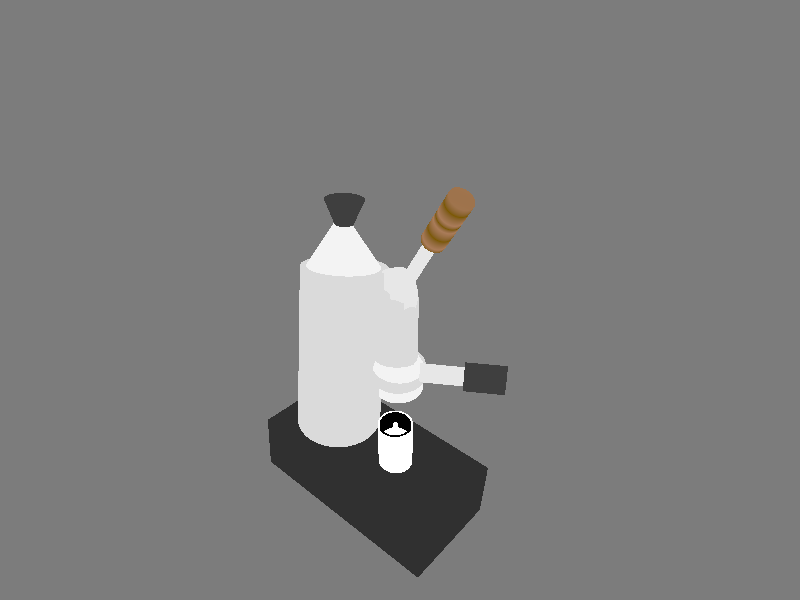 // David Reese, for Dr. Xiao's Computer Graphics, Assignment #1
// Animation of a lever (manual) espresso machine brewing & pouring espresso into a shot glass.

#include "colors.inc"
#include "textures.inc"
#include "screen.inc"
#include "glass.inc" 

camera {
    location <65.0, 65.0, 65.0>
    look_at <0,0,0>
}

light_source 
{ 
    <0,0, 10.0>,
    color rgb <0,0,0> 
}                     

light_source 
{ 
    <25.0, -15.0, 25.0>,
    color rgb <1,0,0>
}

light_source 
{ 
    <-15.0, 15.0, 25.0>,
    color rgb <0,1,0> 
}
   
   
light_source 
{ 
    <15.0, 15.0, 15.0>,
    color rgb <0,0,1>  
}
   
background { color rgb <0.2,0.2,0.2> }

// espresso shot glass

union {
    difference {
        cylinder {
            <0, 0, 0>, <0, 0, 2.5>, 0.8
            open
            texture {
                Glass // Use the 'glass' texture for transparency
                finish {
                    ambient 0.1
                    diffuse 0.9
                    reflection { 0.5 }
                    specular 0.9
                    roughness 0.001
                }
            }
        }
        cylinder {
            <0, 0, 0>, <0, 0, 1>, 0.7
            open
        }
    }
    cylinder {
        <0, 0, 0>, <0, 0, 2.5>, 0.1
        open
        texture {
            Glass // Use the 'glass' texture for transparency
            finish {
                ambient 0.1
                diffuse 0.9
                reflection { 0.5 }
                specular 0.9
                roughness 0.001
            }
        }
    }
    translate <3, 2.7, 4>
    rotate <90,0,0>
    scale 4
}


// arm (ANIMATED) ***
cylinder {
    <0, 0, 0>,   // Base center position
    <0, 12, 0>,   // Top center position
    1               // Cylinder radius
    texture {
        // Use a metallic texture for the arm
        pigment { rgb <0.8, 0.8, 0.8> } // Set the color of the metal
        finish { 
            // Adjust the reflection to make it look like shiny metal
            ambient 0.1
            diffuse 0.9
            reflection { 0.9 metallic }
        }
    }
    rotate <45, -30, 0>        // Rotate the cylinder
    translate <2, 0, 0>      // Translate the cylinder
    scale <1, 2, 1>          // Scale the cylinder
}         

// handle (ANIMATED) ***
cylinder {
    <0, 12, 0>,   // Base center position
    <0, 19, 0>,   // Top center position
    1.4               // Cylinder radius
    texture {
        pigment {
            // Wood texture pattern
            wood
            // Customize wood texture colors
            color_map {
                [0.0 color rgb <0.2, 0.1, 0>]   // Dark brown
                [0.3 color rgb <0.4, 0.2, 0.1>] // Medium brown
                [1.0 color rgb <0.2, 0.1, 0>]   // Dark brown
            }
            // Adjust wood texture scaling
            scale 4
        }
        // Add a glossy finish to the wood texture
        finish {
            ambient 0.1
            diffuse 0.9
            reflection { 0.3 metallic }
        }
    }
    rotate <35, -30, -20>        // Rotate the cylinder
    translate <2.5, 2, 1.5>      // Translate the cylinder
    scale <1.5, 1.5, 1.5>          // Scale the cylinder
}

// rotary joint
cylinder {     
    <-0.5, -0.5, 0.5>,   // Base center position
    <0.5, 0.5, -0.5>,    // Top center position
    3                    // Cylinder radius
    texture {
        pigment { rgb <0.8, 0.8, 0.8> } // Set the color of the metal
        finish { 
            ambient 0.1
            diffuse 0.9
            reflection { 0.9 metallic }
        }
    }
    rotate <-8, -38, -18> // Apply rotations
    translate <.5, 1.5, 0>     // Apply translations
    scale <1.5, 1.5, 1.5>         // Apply scaling
}   

// Brew Head Top
cylinder {     
    <-0.5, -0.5, 1>,   // Base center position
    <0.5, 0.5, -5>,    // Top center position
    2                    // Cylinder radius
    texture {
        pigment { rgb <0.7, 0.7, 0.7> } // Set the color of the metal
        finish { 
            ambient 0.1
            diffuse 0.9
            reflection { 0.9 metallic }
        }
    }
    rotate <-115, 15, -0> // Apply rotations
    translate <1, -.5, 0>     // Apply translations
    scale <2, 2, 2>         // Apply scaling
}

// brew head widening
cone {
    <-0.5, -0.5, -6>,     // Base center position
    2.5                // Base radius
    <0.5, 0.5, -2>,         // Apex position
    0                         // Apex radius (0 for a cone)
    texture {
        pigment { rgb <0.9, 0.9, 0.9> } // Set the color of the metal
        finish {
            ambient 0.1
            diffuse 0.9
            reflection { 0.9 metallic }
        }
    }
    rotate <-70, 15, 17> // Apply rotations
    translate <1, -0.2, 3>     // Apply translations
    scale <2, 2, 2>
}

// Brew Head Bottom
cylinder {     
    <-0.5, -0.5, -5.5 >,   // Base center position
    <-0.5, -0.5, -7>,    // Top center position
    2.7                    // Cylinder radius
    texture {
        pigment { rgb <0.7, 0.7, 0.7> } // Set the color of the metal
        finish { 
            ambient 0.1
            diffuse 0.9
            reflection { 0.9 metallic }
        }
    }
    rotate <-90, 15, -0> // Apply rotations
    translate <1.2, -1.5, 0>     // Apply translations
    scale <2, 2, 2>         // Apply scaling     
}

// Portafilter Holder
cylinder {     
    <-0.5, -0.5, -7 >,   // Base center position
    <-0.5, -0.5, -8.5>,    // Top center position
    2.5                    // Cylinder radius
    texture {
        pigment { rgb <0.9, 0.9, 0.9> } // Set the color of the metal
        finish { 
            ambient 0.1
            diffuse 0.9
            reflection { 0.9 metallic }
        }
    }
    rotate <-90, 15, -0> // Apply rotations
    translate <1.2, -1.5, 0>     // Apply translations
    scale <2, 2, 2>         // Apply scaling
}

// portafilter handle rod
cylinder {
    <0, -0.5, -7.8>,   // Base center position
    <0, 7, -7.8>,   // Top center position
    1               // Cylinder radius
    texture {
        // Use a metallic texture for the arm
        pigment { rgb <0.8, 0.8, 0.8> } // Set the color of the metal
        finish { 
            // Adjust the reflection to make it look like shiny metal
            ambient 0.1
            diffuse 0.9
            reflection { 0.9 metallic }
        }
    }
    rotate <95, -35, -10>        // Rotate the cylinder
    translate <7, -10, 13>      // Translate the cylinder
    scale <1, 2, 1>          // Scale the cylinder
}

// portafilter handle
cylinder {
    <0, 7, -7.8>,   // Base center position                                     
    <0, 14, -7.8>,   // Top center position
    1.5               // Cylinder radius
    texture {
        pigment { color rgb <0.05, 0.05, 0.05> } // Set the color of the rubber to black
        finish {
            // make it look like rubber
            ambient 0.2
            diffuse 0.8
            reflection { 0 }
            brilliance 0
            roughness 0.1
        }
    }
    rotate <95, -35, -10>        // Rotate the cylinder
    translate <7, -10, 13>      // Translate the cylinder
    scale <1, 2, 1>          // Scale the cylinder
}

// connects brew head to boiler
box {
    <-1.5, -1, 0>,     // Corner 1
    <1.5, 5, -6>       // Corner 2
    texture {
        pigment { rgb <0.7, 0.7, 0.7> } // Set the color of the metal
        finish {
            ambient 0.1
            diffuse 0.9
            reflection { 0.9 metallic }
        }
    }
    rotate <0, 0, 3>  
    scale <3, 2, 2>  // Scale the box to be similar in size to Brew Head Top
    translate <1, -8, 0> // Move the box behind the Brew Head Top
}

// Resevoir Closes In
cone {
    <-0.8, 0, 4>,     // Base center position
    2.5                // Base radius
    <0.5, 0.5, 7>,         // Apex position
    .3                         // Apex radius (0 for a cone)
    texture {
        pigment { rgb <0.9, 0.9, 0.9> } // Set the color of the metal
        finish {
            ambient 0.1
            diffuse 0.9
            reflection { 0.9 metallic }
        }
    }
    rotate <-75, 45, 35> // Apply rotations
    translate <3.5, -2, -5>     // Apply translations
    scale <3.0, 3.0, 3.0>
}

// Resevoir Opening
cone {
    <-0.5, -0.5, 4>,     // Base center position
    2.5                // Base radius
    <-0.3, 0.5, 7>,         // Apex position
    1.2                         // Apex radius (0 for a cone)
    texture {
        pigment { color rgb <0.05, 0.05, 0.05> } // Set the color of the rubber to black
        finish {
            // make it look like rubber
            ambient 0.2
            diffuse 0.8
            reflection { 0 }
            brilliance 0
            roughness 0.1
        }
    }
    rotate <105, -5, 5> // Apply rotations
    translate <1, 15, -7>     // Apply translations
    scale <1.5, 1.5, 1.5>
} 

// Boiler
cylinder {     
    <-0.5, -0.5, 1>,   // Base center position
    <0.5, 0.5, -5>,    // Top center position
    1.2                    // Cylinder radius
    texture {
        pigment { rgb <0.7, 0.7, 0.7> } // Set the color of the metal
        finish { 
            ambient 0.1
            diffuse 0.9
            reflection { 0.9 metallic }
        }
    }
    rotate <-115, 25, -0> // Apply rotations
    translate <1, -.5, -1.8>     // Apply translations
    scale <7, 7, 7>         // Apply scaling
}


// Base
box {
    <-5, -8, -5>, <0, -5, 5>
    pigment { rgb <0.03, 0.03, 0.03> } // Set the color of the metal
        finish {
            ambient 0.1
            diffuse 0.9
            reflection { 0.9 metallic }
        }
    scale 4
    translate <20, -7, 4>
    rotate <0, -5, 5>
}

